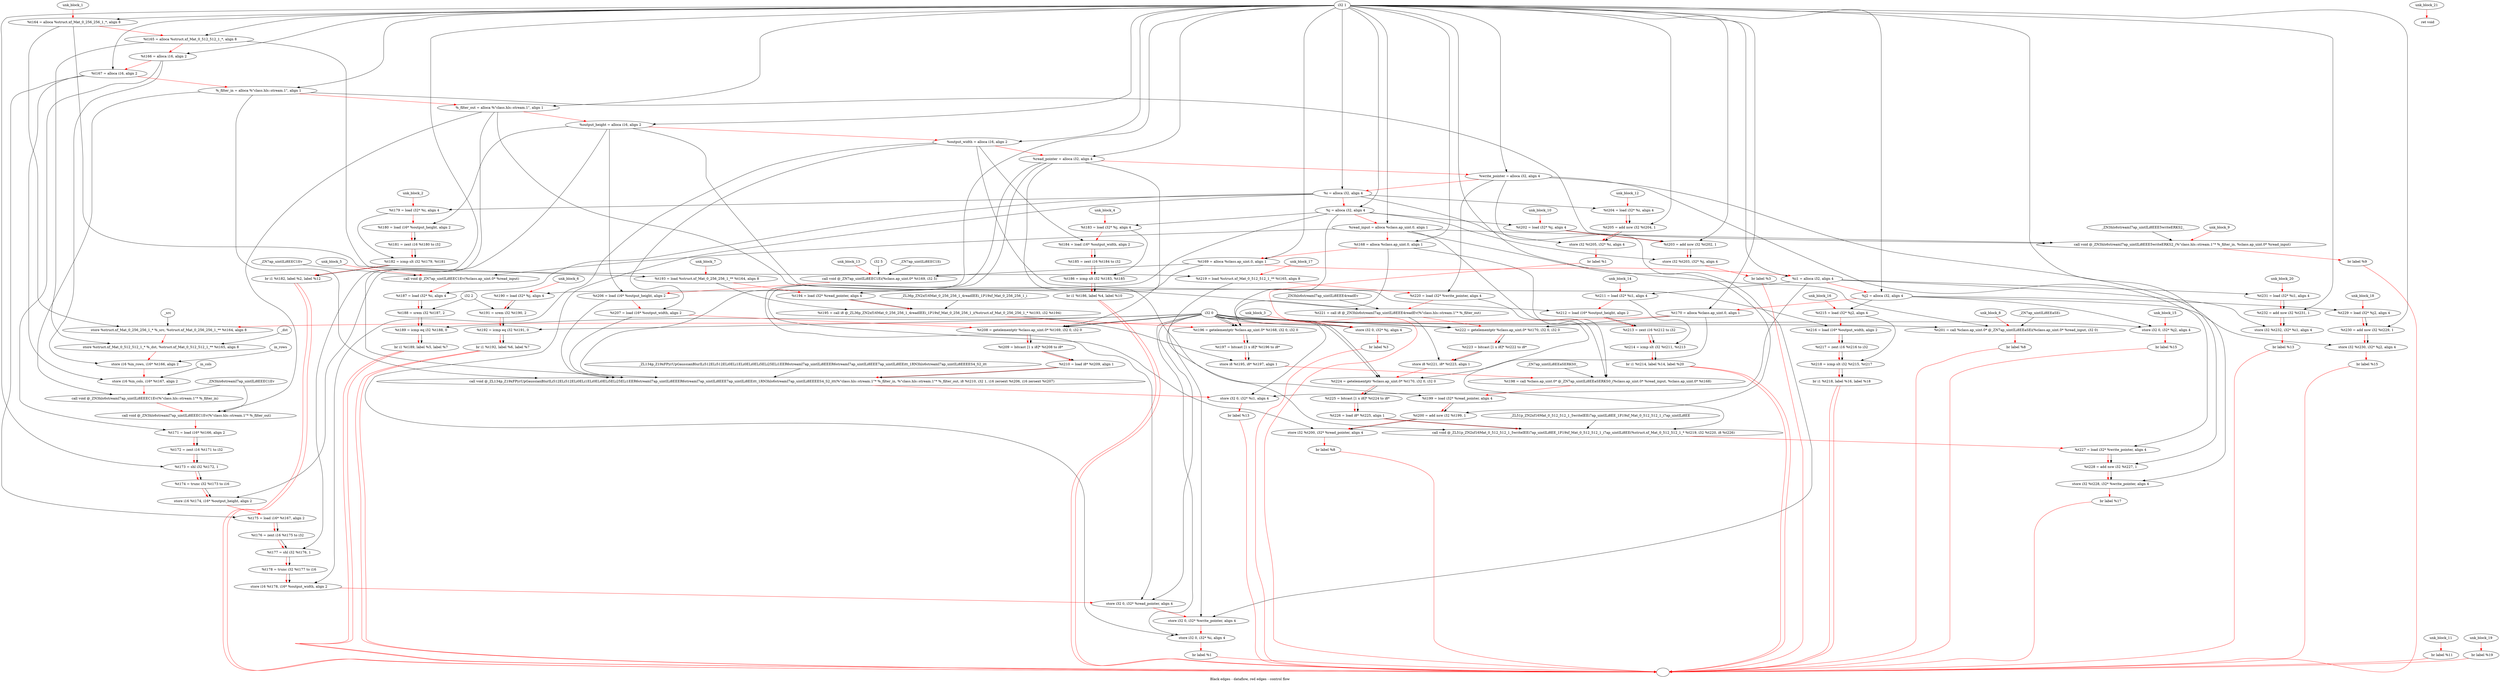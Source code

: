 digraph G {
compound=true
label="Black edges - dataflow, red edges - control flow"
"t164" [label="  %t164 = alloca %struct.xf_Mat_0_256_256_1_*, align 8"]
"t165" [label="  %t165 = alloca %struct.xf_Mat_0_512_512_1_*, align 8"]
"t166" [label="  %t166 = alloca i16, align 2"]
"t167" [label="  %t167 = alloca i16, align 2"]
"_filter_in" [label="  %_filter_in = alloca %\"class.hls::stream.1\", align 1"]
"_filter_out" [label="  %_filter_out = alloca %\"class.hls::stream.1\", align 1"]
"output_height" [label="  %output_height = alloca i16, align 2"]
"output_width" [label="  %output_width = alloca i16, align 2"]
"read_pointer" [label="  %read_pointer = alloca i32, align 4"]
"write_pointer" [label="  %write_pointer = alloca i32, align 4"]
"i" [label="  %i = alloca i32, align 4"]
"j" [label="  %j = alloca i32, align 4"]
"read_input" [label="  %read_input = alloca %class.ap_uint.0, align 1"]
"t168" [label="  %t168 = alloca %class.ap_uint.0, align 1"]
"t169" [label="  %t169 = alloca %class.ap_uint.0, align 1"]
"i1" [label="  %i1 = alloca i32, align 4"]
"j2" [label="  %j2 = alloca i32, align 4"]
"t170" [label="  %t170 = alloca %class.ap_uint.0, align 1"]
"_1" [label="  store %struct.xf_Mat_0_256_256_1_* %_src, %struct.xf_Mat_0_256_256_1_** %t164, align 8"]
"_2" [label="  store %struct.xf_Mat_0_512_512_1_* %_dst, %struct.xf_Mat_0_512_512_1_** %t165, align 8"]
"_3" [label="  store i16 %in_rows, i16* %t166, align 2"]
"_4" [label="  store i16 %in_cols, i16* %t167, align 2"]
"_5" [label="  call void @_ZN3hls6streamI7ap_uintILi8EEEC1Ev(%\"class.hls::stream.1\"* %_filter_in)"]
"_6" [label="  call void @_ZN3hls6streamI7ap_uintILi8EEEC1Ev(%\"class.hls::stream.1\"* %_filter_out)"]
"t171" [label="  %t171 = load i16* %t166, align 2"]
"t172" [label="  %t172 = zext i16 %t171 to i32"]
"t173" [label="  %t173 = shl i32 %t172, 1"]
"t174" [label="  %t174 = trunc i32 %t173 to i16"]
"_7" [label="  store i16 %t174, i16* %output_height, align 2"]
"t175" [label="  %t175 = load i16* %t167, align 2"]
"t176" [label="  %t176 = zext i16 %t175 to i32"]
"t177" [label="  %t177 = shl i32 %t176, 1"]
"t178" [label="  %t178 = trunc i32 %t177 to i16"]
"_8" [label="  store i16 %t178, i16* %output_width, align 2"]
"_9" [label="  store i32 0, i32* %read_pointer, align 4"]
"_10" [label="  store i32 0, i32* %write_pointer, align 4"]
"_11" [label="  store i32 0, i32* %i, align 4"]
"_12" [label="  br label %1"]
"unk_block_1" -> "t164"[color=red]
"i32 1" -> "t164"
"t164" -> "t165"[color=red weight=2]
"i32 1" -> "t165"
"t165" -> "t166"[color=red weight=2]
"i32 1" -> "t166"
"t166" -> "t167"[color=red weight=2]
"i32 1" -> "t167"
"t167" -> "_filter_in"[color=red weight=2]
"i32 1" -> "_filter_in"
"_filter_in" -> "_filter_out"[color=red weight=2]
"i32 1" -> "_filter_out"
"_filter_out" -> "output_height"[color=red weight=2]
"i32 1" -> "output_height"
"output_height" -> "output_width"[color=red weight=2]
"i32 1" -> "output_width"
"output_width" -> "read_pointer"[color=red weight=2]
"i32 1" -> "read_pointer"
"read_pointer" -> "write_pointer"[color=red weight=2]
"i32 1" -> "write_pointer"
"write_pointer" -> "i"[color=red weight=2]
"i32 1" -> "i"
"i" -> "j"[color=red weight=2]
"i32 1" -> "j"
"j" -> "read_input"[color=red weight=2]
"i32 1" -> "read_input"
"read_input" -> "t168"[color=red weight=2]
"i32 1" -> "t168"
"t168" -> "t169"[color=red weight=2]
"i32 1" -> "t169"
"t169" -> "i1"[color=red weight=2]
"i32 1" -> "i1"
"i1" -> "j2"[color=red weight=2]
"i32 1" -> "j2"
"j2" -> "t170"[color=red weight=2]
"i32 1" -> "t170"
"t170" -> "_1"[color=red weight=2]
"_src" -> "_1"
"t164" -> "_1"
"_1" -> "_2"[color=red weight=2]
"_dst" -> "_2"
"t165" -> "_2"
"_2" -> "_3"[color=red weight=2]
"in_rows" -> "_3"
"t166" -> "_3"
"_3" -> "_4"[color=red weight=2]
"in_cols" -> "_4"
"t167" -> "_4"
"_4" -> "_5"[color=red weight=2]
"_filter_in" -> "_5"
"_ZN3hls6streamI7ap_uintILi8EEEC1Ev" -> "_5"
"_5" -> "_6"[color=red weight=2]
"_filter_out" -> "_6"
"_ZN3hls6streamI7ap_uintILi8EEEC1Ev" -> "_6"
"_6" -> "t171"[color=red weight=2]
"t166" -> "t171"
"t171" -> "t172"[color=red weight=2]
"t171" -> "t172"
"t172" -> "t173"[color=red weight=2]
"t172" -> "t173"
"i32 1" -> "t173"
"t173" -> "t174"[color=red weight=2]
"t173" -> "t174"
"t174" -> "_7"[color=red weight=2]
"t174" -> "_7"
"output_height" -> "_7"
"_7" -> "t175"[color=red weight=2]
"t167" -> "t175"
"t175" -> "t176"[color=red weight=2]
"t175" -> "t176"
"t176" -> "t177"[color=red weight=2]
"t176" -> "t177"
"i32 1" -> "t177"
"t177" -> "t178"[color=red weight=2]
"t177" -> "t178"
"t178" -> "_8"[color=red weight=2]
"t178" -> "_8"
"output_width" -> "_8"
"_8" -> "_9"[color=red weight=2]
"i32 0" -> "_9"
"read_pointer" -> "_9"
"_9" -> "_10"[color=red weight=2]
"i32 0" -> "_10"
"write_pointer" -> "_10"
"_10" -> "_11"[color=red weight=2]
"i32 0" -> "_11"
"i" -> "_11"
"_11" -> "_12"[color=red weight=2]
"_12" -> ""[color=red]

"t179" [label="  %t179 = load i32* %i, align 4"]
"t180" [label="  %t180 = load i16* %output_height, align 2"]
"t181" [label="  %t181 = zext i16 %t180 to i32"]
"t182" [label="  %t182 = icmp slt i32 %t179, %t181"]
"_13" [label="  br i1 %t182, label %2, label %12"]
"unk_block_2" -> "t179"[color=red]
"i" -> "t179"
"t179" -> "t180"[color=red weight=2]
"output_height" -> "t180"
"t180" -> "t181"[color=red weight=2]
"t180" -> "t181"
"t181" -> "t182"[color=red weight=2]
"t179" -> "t182"
"t181" -> "t182"
"t182" -> "_13"[color=red weight=2]
"t182" -> "_13"
"_13" -> ""[color=red]
"_13" -> ""[color=red]

"_14" [label="  store i32 0, i32* %j, align 4"]
"_15" [label="  br label %3"]
"unk_block_3" -> "_14"[color=red]
"i32 0" -> "_14"
"j" -> "_14"
"_14" -> "_15"[color=red weight=2]
"_15" -> ""[color=red]

"t183" [label="  %t183 = load i32* %j, align 4"]
"t184" [label="  %t184 = load i16* %output_width, align 2"]
"t185" [label="  %t185 = zext i16 %t184 to i32"]
"t186" [label="  %t186 = icmp slt i32 %t183, %t185"]
"_16" [label="  br i1 %t186, label %4, label %10"]
"unk_block_4" -> "t183"[color=red]
"j" -> "t183"
"t183" -> "t184"[color=red weight=2]
"output_width" -> "t184"
"t184" -> "t185"[color=red weight=2]
"t184" -> "t185"
"t185" -> "t186"[color=red weight=2]
"t183" -> "t186"
"t185" -> "t186"
"t186" -> "_16"[color=red weight=2]
"t186" -> "_16"
"_16" -> ""[color=red]
"_16" -> ""[color=red]

"_17" [label="  call void @_ZN7ap_uintILi8EEC1Ev(%class.ap_uint.0* %read_input)"]
"t187" [label="  %t187 = load i32* %i, align 4"]
"t188" [label="  %t188 = srem i32 %t187, 2"]
"t189" [label="  %t189 = icmp eq i32 %t188, 0"]
"_18" [label="  br i1 %t189, label %5, label %7"]
"unk_block_5" -> "_17"[color=red]
"read_input" -> "_17"
"_ZN7ap_uintILi8EEC1Ev" -> "_17"
"_17" -> "t187"[color=red weight=2]
"i" -> "t187"
"t187" -> "t188"[color=red weight=2]
"t187" -> "t188"
"i32 2" -> "t188"
"t188" -> "t189"[color=red weight=2]
"t188" -> "t189"
"i32 0" -> "t189"
"t189" -> "_18"[color=red weight=2]
"t189" -> "_18"
"_18" -> ""[color=red]
"_18" -> ""[color=red]

"t190" [label="  %t190 = load i32* %j, align 4"]
"t191" [label="  %t191 = srem i32 %t190, 2"]
"t192" [label="  %t192 = icmp eq i32 %t191, 0"]
"_19" [label="  br i1 %t192, label %6, label %7"]
"unk_block_6" -> "t190"[color=red]
"j" -> "t190"
"t190" -> "t191"[color=red weight=2]
"t190" -> "t191"
"i32 2" -> "t191"
"t191" -> "t192"[color=red weight=2]
"t191" -> "t192"
"i32 0" -> "t192"
"t192" -> "_19"[color=red weight=2]
"t192" -> "_19"
"_19" -> ""[color=red]
"_19" -> ""[color=red]

"t193" [label="  %t193 = load %struct.xf_Mat_0_256_256_1_** %t164, align 8"]
"t194" [label="  %t194 = load i32* %read_pointer, align 4"]
"t195" [label="  %t195 = call i8 @_ZL36p_ZN2xf16Mat_0_256_256_1_4readIEEi_1P19xf_Mat_0_256_256_1_i(%struct.xf_Mat_0_256_256_1_* %t193, i32 %t194)"]
"t196" [label="  %t196 = getelementptr %class.ap_uint.0* %t168, i32 0, i32 0"]
"t197" [label="  %t197 = bitcast [1 x i8]* %t196 to i8*"]
"_20" [label="  store i8 %t195, i8* %t197, align 1"]
"t198" [label="  %t198 = call %class.ap_uint.0* @_ZN7ap_uintILi8EEaSERKS0_(%class.ap_uint.0* %read_input, %class.ap_uint.0* %t168)"]
"t199" [label="  %t199 = load i32* %read_pointer, align 4"]
"t200" [label="  %t200 = add nsw i32 %t199, 1"]
"_21" [label="  store i32 %t200, i32* %read_pointer, align 4"]
"_22" [label="  br label %8"]
"unk_block_7" -> "t193"[color=red]
"t164" -> "t193"
"t193" -> "t194"[color=red weight=2]
"read_pointer" -> "t194"
"t194" -> "t195"[color=red weight=2]
"t193" -> "t195"
"t194" -> "t195"
"_ZL36p_ZN2xf16Mat_0_256_256_1_4readIEEi_1P19xf_Mat_0_256_256_1_i" -> "t195"
"t195" -> "t196"[color=red weight=2]
"t168" -> "t196"
"i32 0" -> "t196"
"i32 0" -> "t196"
"t196" -> "t197"[color=red weight=2]
"t196" -> "t197"
"t197" -> "_20"[color=red weight=2]
"t195" -> "_20"
"t197" -> "_20"
"_20" -> "t198"[color=red weight=2]
"read_input" -> "t198"
"t168" -> "t198"
"_ZN7ap_uintILi8EEaSERKS0_" -> "t198"
"t198" -> "t199"[color=red weight=2]
"read_pointer" -> "t199"
"t199" -> "t200"[color=red weight=2]
"t199" -> "t200"
"i32 1" -> "t200"
"t200" -> "_21"[color=red weight=2]
"t200" -> "_21"
"read_pointer" -> "_21"
"_21" -> "_22"[color=red weight=2]
"_22" -> ""[color=red]

"t201" [label="  %t201 = call %class.ap_uint.0* @_ZN7ap_uintILi8EEaSEi(%class.ap_uint.0* %read_input, i32 0)"]
"_23" [label="  br label %8"]
"unk_block_8" -> "t201"[color=red]
"read_input" -> "t201"
"i32 0" -> "t201"
"_ZN7ap_uintILi8EEaSEi" -> "t201"
"t201" -> "_23"[color=red weight=2]
"_23" -> ""[color=red]

"_24" [label="  call void @_ZN3hls6streamI7ap_uintILi8EEE5writeERKS2_(%\"class.hls::stream.1\"* %_filter_in, %class.ap_uint.0* %read_input)"]
"_25" [label="  br label %9"]
"unk_block_9" -> "_24"[color=red]
"_filter_in" -> "_24"
"read_input" -> "_24"
"_ZN3hls6streamI7ap_uintILi8EEE5writeERKS2_" -> "_24"
"_24" -> "_25"[color=red weight=2]
"_25" -> ""[color=red]

"t202" [label="  %t202 = load i32* %j, align 4"]
"t203" [label="  %t203 = add nsw i32 %t202, 1"]
"_26" [label="  store i32 %t203, i32* %j, align 4"]
"_27" [label="  br label %3"]
"unk_block_10" -> "t202"[color=red]
"j" -> "t202"
"t202" -> "t203"[color=red weight=2]
"t202" -> "t203"
"i32 1" -> "t203"
"t203" -> "_26"[color=red weight=2]
"t203" -> "_26"
"j" -> "_26"
"_26" -> "_27"[color=red weight=2]
"_27" -> ""[color=red]

"_28" [label="  br label %11"]
"unk_block_11" -> "_28"[color=red]
"_28" -> ""[color=red]

"t204" [label="  %t204 = load i32* %i, align 4"]
"t205" [label="  %t205 = add nsw i32 %t204, 1"]
"_29" [label="  store i32 %t205, i32* %i, align 4"]
"_30" [label="  br label %1"]
"unk_block_12" -> "t204"[color=red]
"i" -> "t204"
"t204" -> "t205"[color=red weight=2]
"t204" -> "t205"
"i32 1" -> "t205"
"t205" -> "_29"[color=red weight=2]
"t205" -> "_29"
"i" -> "_29"
"_29" -> "_30"[color=red weight=2]
"_30" -> ""[color=red]

"_31" [label="  call void @_ZN7ap_uintILi8EEC1Ei(%class.ap_uint.0* %t169, i32 5)"]
"t206" [label="  %t206 = load i16* %output_height, align 2"]
"t207" [label="  %t207 = load i16* %output_width, align 2"]
"t208" [label="  %t208 = getelementptr %class.ap_uint.0* %t169, i32 0, i32 0"]
"t209" [label="  %t209 = bitcast [1 x i8]* %t208 to i8*"]
"t210" [label="  %t210 = load i8* %t209, align 1"]
"_32" [label="  call void @_ZL134p_Z19xFPyrUpGaussianBlurILi512ELi512ELi0ELi1ELi0ELi0ELi5ELi25ELi1EER6streamI7ap_uintILi8EEER6streamI7ap_uintILi8EEE7ap_uintILi8EEitt_1RN3hls6streamI7ap_uintILi8EEEES4_S2_itt(%\"class.hls::stream.1\"* %_filter_in, %\"class.hls::stream.1\"* %_filter_out, i8 %t210, i32 1, i16 zeroext %t206, i16 zeroext %t207)"]
"_33" [label="  store i32 0, i32* %i1, align 4"]
"_34" [label="  br label %13"]
"unk_block_13" -> "_31"[color=red]
"t169" -> "_31"
"i32 5" -> "_31"
"_ZN7ap_uintILi8EEC1Ei" -> "_31"
"_31" -> "t206"[color=red weight=2]
"output_height" -> "t206"
"t206" -> "t207"[color=red weight=2]
"output_width" -> "t207"
"t207" -> "t208"[color=red weight=2]
"t169" -> "t208"
"i32 0" -> "t208"
"i32 0" -> "t208"
"t208" -> "t209"[color=red weight=2]
"t208" -> "t209"
"t209" -> "t210"[color=red weight=2]
"t209" -> "t210"
"t210" -> "_32"[color=red weight=2]
"_filter_in" -> "_32"
"_filter_out" -> "_32"
"t210" -> "_32"
"i32 1" -> "_32"
"t206" -> "_32"
"t207" -> "_32"
"_ZL134p_Z19xFPyrUpGaussianBlurILi512ELi512ELi0ELi1ELi0ELi0ELi5ELi25ELi1EER6streamI7ap_uintILi8EEER6streamI7ap_uintILi8EEE7ap_uintILi8EEitt_1RN3hls6streamI7ap_uintILi8EEEES4_S2_itt" -> "_32"
"_32" -> "_33"[color=red weight=2]
"i32 0" -> "_33"
"i1" -> "_33"
"_33" -> "_34"[color=red weight=2]
"_34" -> ""[color=red]

"t211" [label="  %t211 = load i32* %i1, align 4"]
"t212" [label="  %t212 = load i16* %output_height, align 2"]
"t213" [label="  %t213 = zext i16 %t212 to i32"]
"t214" [label="  %t214 = icmp slt i32 %t211, %t213"]
"_35" [label="  br i1 %t214, label %14, label %20"]
"unk_block_14" -> "t211"[color=red]
"i1" -> "t211"
"t211" -> "t212"[color=red weight=2]
"output_height" -> "t212"
"t212" -> "t213"[color=red weight=2]
"t212" -> "t213"
"t213" -> "t214"[color=red weight=2]
"t211" -> "t214"
"t213" -> "t214"
"t214" -> "_35"[color=red weight=2]
"t214" -> "_35"
"_35" -> ""[color=red]
"_35" -> ""[color=red]

"_36" [label="  store i32 0, i32* %j2, align 4"]
"_37" [label="  br label %15"]
"unk_block_15" -> "_36"[color=red]
"i32 0" -> "_36"
"j2" -> "_36"
"_36" -> "_37"[color=red weight=2]
"_37" -> ""[color=red]

"t215" [label="  %t215 = load i32* %j2, align 4"]
"t216" [label="  %t216 = load i16* %output_width, align 2"]
"t217" [label="  %t217 = zext i16 %t216 to i32"]
"t218" [label="  %t218 = icmp slt i32 %t215, %t217"]
"_38" [label="  br i1 %t218, label %16, label %18"]
"unk_block_16" -> "t215"[color=red]
"j2" -> "t215"
"t215" -> "t216"[color=red weight=2]
"output_width" -> "t216"
"t216" -> "t217"[color=red weight=2]
"t216" -> "t217"
"t217" -> "t218"[color=red weight=2]
"t215" -> "t218"
"t217" -> "t218"
"t218" -> "_38"[color=red weight=2]
"t218" -> "_38"
"_38" -> ""[color=red]
"_38" -> ""[color=red]

"t219" [label="  %t219 = load %struct.xf_Mat_0_512_512_1_** %t165, align 8"]
"t220" [label="  %t220 = load i32* %write_pointer, align 4"]
"t221" [label="  %t221 = call i8 @_ZN3hls6streamI7ap_uintILi8EEE4readEv(%\"class.hls::stream.1\"* %_filter_out)"]
"t222" [label="  %t222 = getelementptr %class.ap_uint.0* %t170, i32 0, i32 0"]
"t223" [label="  %t223 = bitcast [1 x i8]* %t222 to i8*"]
"_39" [label="  store i8 %t221, i8* %t223, align 1"]
"t224" [label="  %t224 = getelementptr %class.ap_uint.0* %t170, i32 0, i32 0"]
"t225" [label="  %t225 = bitcast [1 x i8]* %t224 to i8*"]
"t226" [label="  %t226 = load i8* %t225, align 1"]
"_40" [label="  call void @_ZL51p_ZN2xf16Mat_0_512_512_1_5writeIEEi7ap_uintILi8EE_1P19xf_Mat_0_512_512_1_i7ap_uintILi8EE(%struct.xf_Mat_0_512_512_1_* %t219, i32 %t220, i8 %t226)"]
"t227" [label="  %t227 = load i32* %write_pointer, align 4"]
"t228" [label="  %t228 = add nsw i32 %t227, 1"]
"_41" [label="  store i32 %t228, i32* %write_pointer, align 4"]
"_42" [label="  br label %17"]
"unk_block_17" -> "t219"[color=red]
"t165" -> "t219"
"t219" -> "t220"[color=red weight=2]
"write_pointer" -> "t220"
"t220" -> "t221"[color=red weight=2]
"_filter_out" -> "t221"
"_ZN3hls6streamI7ap_uintILi8EEE4readEv" -> "t221"
"t221" -> "t222"[color=red weight=2]
"t170" -> "t222"
"i32 0" -> "t222"
"i32 0" -> "t222"
"t222" -> "t223"[color=red weight=2]
"t222" -> "t223"
"t223" -> "_39"[color=red weight=2]
"t221" -> "_39"
"t223" -> "_39"
"_39" -> "t224"[color=red weight=2]
"t170" -> "t224"
"i32 0" -> "t224"
"i32 0" -> "t224"
"t224" -> "t225"[color=red weight=2]
"t224" -> "t225"
"t225" -> "t226"[color=red weight=2]
"t225" -> "t226"
"t226" -> "_40"[color=red weight=2]
"t219" -> "_40"
"t220" -> "_40"
"t226" -> "_40"
"_ZL51p_ZN2xf16Mat_0_512_512_1_5writeIEEi7ap_uintILi8EE_1P19xf_Mat_0_512_512_1_i7ap_uintILi8EE" -> "_40"
"_40" -> "t227"[color=red weight=2]
"write_pointer" -> "t227"
"t227" -> "t228"[color=red weight=2]
"t227" -> "t228"
"i32 1" -> "t228"
"t228" -> "_41"[color=red weight=2]
"t228" -> "_41"
"write_pointer" -> "_41"
"_41" -> "_42"[color=red weight=2]
"_42" -> ""[color=red]

"t229" [label="  %t229 = load i32* %j2, align 4"]
"t230" [label="  %t230 = add nsw i32 %t229, 1"]
"_43" [label="  store i32 %t230, i32* %j2, align 4"]
"_44" [label="  br label %15"]
"unk_block_18" -> "t229"[color=red]
"j2" -> "t229"
"t229" -> "t230"[color=red weight=2]
"t229" -> "t230"
"i32 1" -> "t230"
"t230" -> "_43"[color=red weight=2]
"t230" -> "_43"
"j2" -> "_43"
"_43" -> "_44"[color=red weight=2]
"_44" -> ""[color=red]

"_45" [label="  br label %19"]
"unk_block_19" -> "_45"[color=red]
"_45" -> ""[color=red]

"t231" [label="  %t231 = load i32* %i1, align 4"]
"t232" [label="  %t232 = add nsw i32 %t231, 1"]
"_46" [label="  store i32 %t232, i32* %i1, align 4"]
"_47" [label="  br label %13"]
"unk_block_20" -> "t231"[color=red]
"i1" -> "t231"
"t231" -> "t232"[color=red weight=2]
"t231" -> "t232"
"i32 1" -> "t232"
"t232" -> "_46"[color=red weight=2]
"t232" -> "_46"
"i1" -> "_46"
"_46" -> "_47"[color=red weight=2]
"_47" -> ""[color=red]

"_48" [label="  ret void"]
"unk_block_21" -> "_48"[color=red]

}
